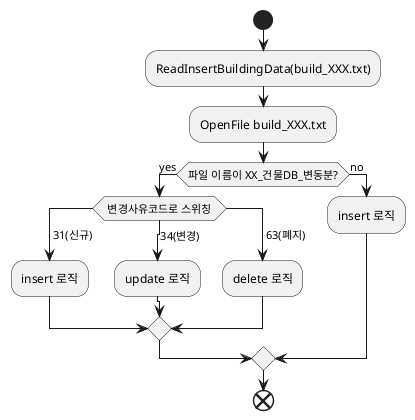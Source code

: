 @startuml
'https://plantuml.com/activity-diagram-beta

start
:ReadInsertBuildingData(build_XXX.txt);

:OpenFile build_XXX.txt;
if (파일 이름이 XX_건물DB_변동분?) then (yes)
    switch ( 변경사유코드로 스위칭 )
       case ( 31(신규) )
        :insert 로직;
       case ( 34(변경) )
        :update 로직;
       case ( 63(폐지) )
        :delete 로직;
    endswitch
else (no)
  :insert 로직;
endif
end

@enduml
